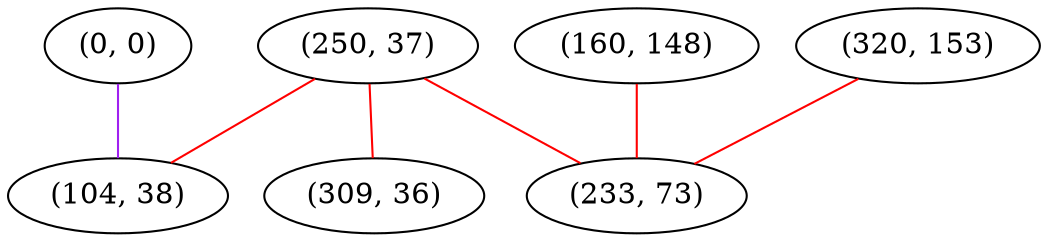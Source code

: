 graph "" {
"(0, 0)";
"(160, 148)";
"(320, 153)";
"(250, 37)";
"(233, 73)";
"(309, 36)";
"(104, 38)";
"(0, 0)" -- "(104, 38)"  [color=purple, key=0, weight=4];
"(160, 148)" -- "(233, 73)"  [color=red, key=0, weight=1];
"(320, 153)" -- "(233, 73)"  [color=red, key=0, weight=1];
"(250, 37)" -- "(104, 38)"  [color=red, key=0, weight=1];
"(250, 37)" -- "(309, 36)"  [color=red, key=0, weight=1];
"(250, 37)" -- "(233, 73)"  [color=red, key=0, weight=1];
}
